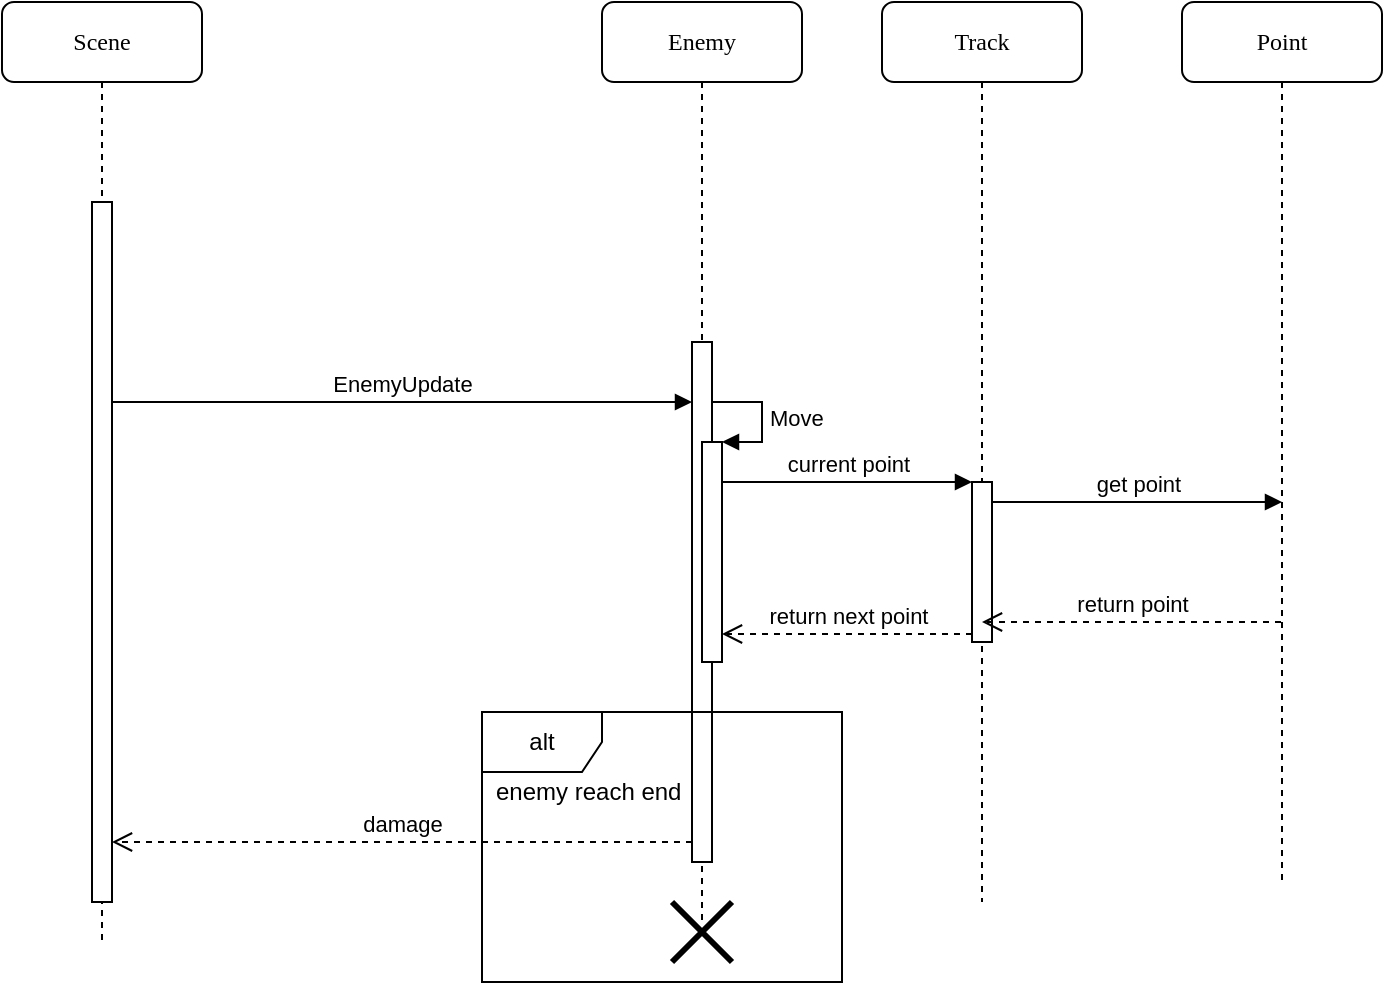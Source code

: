 <mxfile version="12.3.8" pages="1"><diagram name="Page-1" id="13e1069c-82ec-6db2-03f1-153e76fe0fe0"><mxGraphModel dx="1504" dy="678" grid="1" gridSize="10" guides="1" tooltips="1" connect="1" arrows="1" fold="1" page="1" pageScale="1" pageWidth="1100" pageHeight="850" background="#ffffff" math="0" shadow="0"><root><mxCell id="0"/><mxCell id="1" parent="0"/><mxCell id="7baba1c4bc27f4b0-3" value="Enemy" style="shape=umlLifeline;perimeter=lifelinePerimeter;whiteSpace=wrap;html=1;container=1;collapsible=0;recursiveResize=0;outlineConnect=0;rounded=1;shadow=0;comic=0;labelBackgroundColor=none;strokeWidth=1;fontFamily=Verdana;fontSize=12;align=center;" parent="1" vertex="1"><mxGeometry x="400" y="80" width="100" height="400" as="geometry"/></mxCell><mxCell id="7baba1c4bc27f4b0-4" value="Track" style="shape=umlLifeline;perimeter=lifelinePerimeter;whiteSpace=wrap;html=1;container=1;collapsible=0;recursiveResize=0;outlineConnect=0;rounded=1;shadow=0;comic=0;labelBackgroundColor=none;strokeWidth=1;fontFamily=Verdana;fontSize=12;align=center;" parent="1" vertex="1"><mxGeometry x="540" y="80" width="100" height="450" as="geometry"/></mxCell><mxCell id="iIen5ho1-6zu_Tl8doXJ-6" value="" style="group" vertex="1" connectable="0" parent="7baba1c4bc27f4b0-4"><mxGeometry x="45" y="240" width="10" height="80" as="geometry"/></mxCell><mxCell id="H6KrGnPxXnYr1saQu7dD-48" value="" style="html=1;points=[];perimeter=orthogonalPerimeter;" parent="iIen5ho1-6zu_Tl8doXJ-6" vertex="1"><mxGeometry width="10" height="80" as="geometry"/></mxCell><mxCell id="7baba1c4bc27f4b0-8" value="Scene" style="shape=umlLifeline;perimeter=lifelinePerimeter;whiteSpace=wrap;html=1;container=1;collapsible=0;recursiveResize=0;outlineConnect=0;rounded=1;shadow=0;comic=0;labelBackgroundColor=none;strokeWidth=1;fontFamily=Verdana;fontSize=12;align=center;" parent="1" vertex="1"><mxGeometry x="100" y="80" width="100" height="470" as="geometry"/></mxCell><mxCell id="7baba1c4bc27f4b0-9" value="" style="html=1;points=[];perimeter=orthogonalPerimeter;rounded=0;shadow=0;comic=0;labelBackgroundColor=none;strokeWidth=1;fontFamily=Verdana;fontSize=12;align=center;" parent="7baba1c4bc27f4b0-8" vertex="1"><mxGeometry x="45" y="100" width="10" height="350" as="geometry"/></mxCell><mxCell id="H6KrGnPxXnYr1saQu7dD-3" value="Point" style="shape=umlLifeline;perimeter=lifelinePerimeter;whiteSpace=wrap;html=1;container=1;collapsible=0;recursiveResize=0;outlineConnect=0;rounded=1;shadow=0;comic=0;labelBackgroundColor=none;strokeWidth=1;fontFamily=Verdana;fontSize=12;align=center;" parent="1" vertex="1"><mxGeometry x="690" y="80" width="100" height="440" as="geometry"/></mxCell><mxCell id="H6KrGnPxXnYr1saQu7dD-37" value="" style="html=1;points=[];perimeter=orthogonalPerimeter;rounded=0;shadow=0;comic=0;labelBackgroundColor=none;strokeWidth=1;fontFamily=Verdana;fontSize=12;align=center;" parent="1" vertex="1"><mxGeometry x="445" y="250" width="10" height="260" as="geometry"/></mxCell><mxCell id="H6KrGnPxXnYr1saQu7dD-41" value="EnemyUpdate" style="html=1;verticalAlign=bottom;endArrow=block;" parent="1" target="H6KrGnPxXnYr1saQu7dD-37" edge="1"><mxGeometry width="80" relative="1" as="geometry"><mxPoint x="155" y="280" as="sourcePoint"/><mxPoint x="235" y="280" as="targetPoint"/></mxGeometry></mxCell><mxCell id="H6KrGnPxXnYr1saQu7dD-46" value="" style="html=1;points=[];perimeter=orthogonalPerimeter;" parent="1" vertex="1"><mxGeometry x="450" y="300" width="10" height="110" as="geometry"/></mxCell><mxCell id="H6KrGnPxXnYr1saQu7dD-47" value="Move" style="edgeStyle=orthogonalEdgeStyle;html=1;align=left;spacingLeft=2;endArrow=block;rounded=0;entryX=1;entryY=0;" parent="1" target="H6KrGnPxXnYr1saQu7dD-46" edge="1"><mxGeometry relative="1" as="geometry"><mxPoint x="455" y="280" as="sourcePoint"/><Array as="points"><mxPoint x="480" y="280"/></Array></mxGeometry></mxCell><mxCell id="H6KrGnPxXnYr1saQu7dD-49" value="current point" style="html=1;verticalAlign=bottom;endArrow=block;entryX=0;entryY=0;" parent="1" target="H6KrGnPxXnYr1saQu7dD-48" edge="1"><mxGeometry relative="1" as="geometry"><mxPoint x="460" y="320" as="sourcePoint"/></mxGeometry></mxCell><mxCell id="H6KrGnPxXnYr1saQu7dD-50" value="return next point" style="html=1;verticalAlign=bottom;endArrow=open;dashed=1;endSize=8;exitX=0;exitY=0.95;" parent="1" source="H6KrGnPxXnYr1saQu7dD-48" edge="1"><mxGeometry relative="1" as="geometry"><mxPoint x="460" y="396" as="targetPoint"/></mxGeometry></mxCell><mxCell id="H6KrGnPxXnYr1saQu7dD-51" value="alt" style="shape=umlFrame;whiteSpace=wrap;html=1;" parent="1" vertex="1"><mxGeometry x="340" y="435" width="180" height="135" as="geometry"/></mxCell><mxCell id="H6KrGnPxXnYr1saQu7dD-52" value="enemy reach end" style="text;html=1;resizable=0;points=[];autosize=1;align=left;verticalAlign=top;spacingTop=-4;" parent="1" vertex="1"><mxGeometry x="345" y="465" width="110" height="20" as="geometry"/></mxCell><mxCell id="H6KrGnPxXnYr1saQu7dD-53" value="damage" style="html=1;verticalAlign=bottom;endArrow=open;dashed=1;endSize=8;" parent="1" source="H6KrGnPxXnYr1saQu7dD-37" edge="1"><mxGeometry relative="1" as="geometry"><mxPoint x="440" y="500" as="sourcePoint"/><mxPoint x="155" y="500" as="targetPoint"/></mxGeometry></mxCell><mxCell id="iIen5ho1-6zu_Tl8doXJ-4" value="get point" style="html=1;verticalAlign=bottom;endArrow=block;" edge="1" parent="1" source="H6KrGnPxXnYr1saQu7dD-48"><mxGeometry relative="1" as="geometry"><mxPoint x="600" y="330" as="sourcePoint"/><mxPoint x="740" y="330" as="targetPoint"/></mxGeometry></mxCell><mxCell id="iIen5ho1-6zu_Tl8doXJ-5" value="return point" style="html=1;verticalAlign=bottom;endArrow=open;dashed=1;endSize=8;" edge="1" parent="1"><mxGeometry relative="1" as="geometry"><mxPoint x="590" y="390" as="targetPoint"/><mxPoint x="739.5" y="390" as="sourcePoint"/></mxGeometry></mxCell><mxCell id="iIen5ho1-6zu_Tl8doXJ-8" value="" style="endArrow=none;dashed=1;html=1;" edge="1" parent="1"><mxGeometry width="50" height="50" relative="1" as="geometry"><mxPoint x="450" y="539" as="sourcePoint"/><mxPoint x="450" y="510" as="targetPoint"/></mxGeometry></mxCell><mxCell id="iIen5ho1-6zu_Tl8doXJ-9" value="" style="shape=umlDestroy;whiteSpace=wrap;html=1;strokeWidth=3;" vertex="1" parent="1"><mxGeometry x="435" y="530" width="30" height="30" as="geometry"/></mxCell></root></mxGraphModel></diagram></mxfile>
